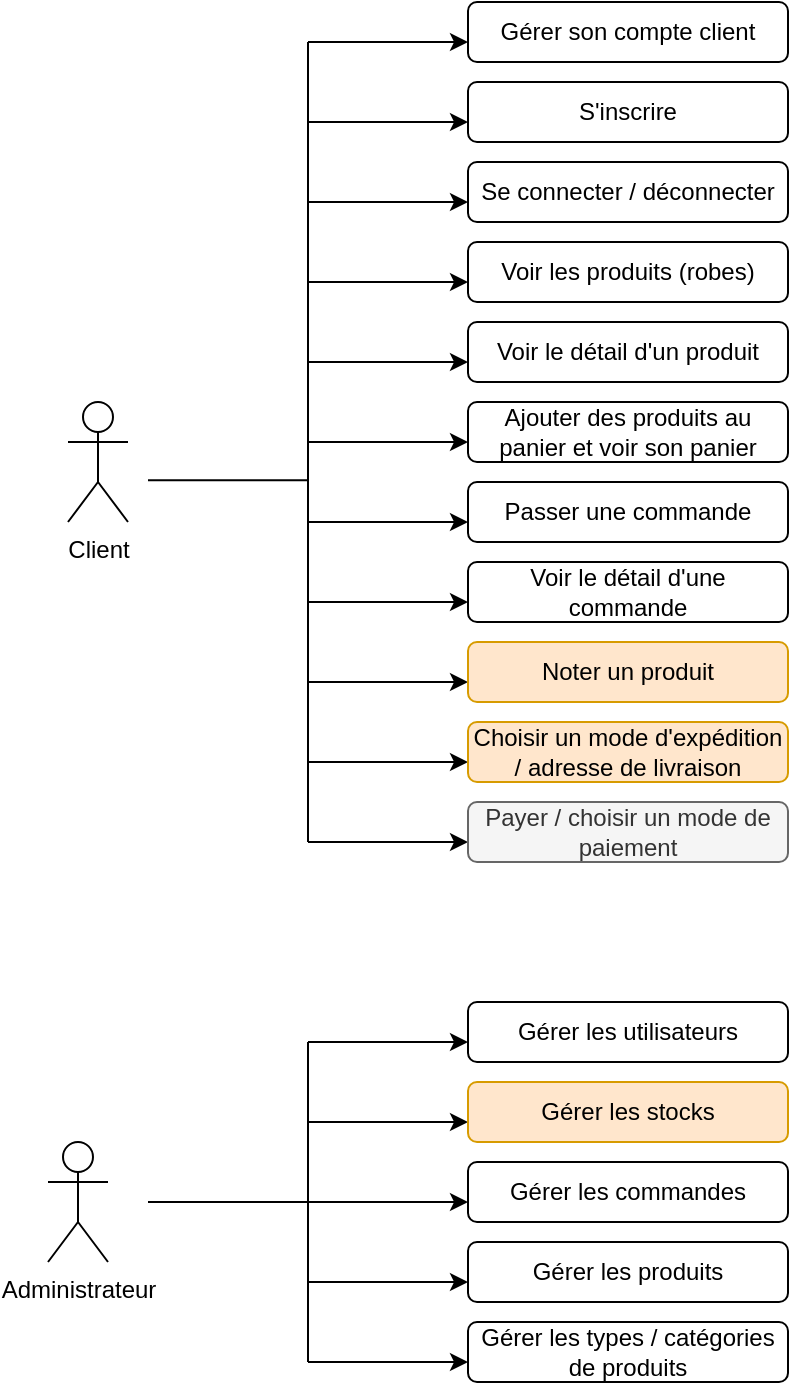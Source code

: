 <mxfile version="22.1.18" type="device">
  <diagram name="Page-1" id="YzqTZFOafvjBBG0pVXUg">
    <mxGraphModel dx="1050" dy="629" grid="1" gridSize="10" guides="1" tooltips="1" connect="1" arrows="1" fold="1" page="1" pageScale="1" pageWidth="827" pageHeight="1169" math="0" shadow="0">
      <root>
        <mxCell id="0" />
        <mxCell id="1" parent="0" />
        <mxCell id="2WT5YcPxAXWPwMGSk-_s-2" value="Client" style="shape=umlActor;verticalLabelPosition=bottom;verticalAlign=top;html=1;" vertex="1" parent="1">
          <mxGeometry x="160" y="240" width="30" height="60" as="geometry" />
        </mxCell>
        <mxCell id="2WT5YcPxAXWPwMGSk-_s-4" value="" style="endArrow=none;html=1;" edge="1" parent="1">
          <mxGeometry width="50" height="50" relative="1" as="geometry">
            <mxPoint x="200" y="279.17" as="sourcePoint" />
            <mxPoint x="280" y="279.17" as="targetPoint" />
          </mxGeometry>
        </mxCell>
        <mxCell id="2WT5YcPxAXWPwMGSk-_s-5" value="" style="endArrow=none;html=1;" edge="1" parent="1">
          <mxGeometry width="50" height="50" relative="1" as="geometry">
            <mxPoint x="280" y="460" as="sourcePoint" />
            <mxPoint x="280" y="60" as="targetPoint" />
          </mxGeometry>
        </mxCell>
        <mxCell id="2WT5YcPxAXWPwMGSk-_s-6" value="" style="endArrow=classic;html=1;" edge="1" parent="1">
          <mxGeometry width="50" height="50" relative="1" as="geometry">
            <mxPoint x="280" y="100" as="sourcePoint" />
            <mxPoint x="360" y="100" as="targetPoint" />
          </mxGeometry>
        </mxCell>
        <mxCell id="2WT5YcPxAXWPwMGSk-_s-9" value="" style="endArrow=classic;html=1;" edge="1" parent="1">
          <mxGeometry width="50" height="50" relative="1" as="geometry">
            <mxPoint x="280" y="140" as="sourcePoint" />
            <mxPoint x="360" y="140" as="targetPoint" />
          </mxGeometry>
        </mxCell>
        <mxCell id="2WT5YcPxAXWPwMGSk-_s-11" value="" style="endArrow=classic;html=1;" edge="1" parent="1">
          <mxGeometry width="50" height="50" relative="1" as="geometry">
            <mxPoint x="280" y="180" as="sourcePoint" />
            <mxPoint x="360" y="180" as="targetPoint" />
          </mxGeometry>
        </mxCell>
        <mxCell id="2WT5YcPxAXWPwMGSk-_s-13" value="" style="endArrow=classic;html=1;" edge="1" parent="1">
          <mxGeometry width="50" height="50" relative="1" as="geometry">
            <mxPoint x="280" y="220" as="sourcePoint" />
            <mxPoint x="360" y="220" as="targetPoint" />
          </mxGeometry>
        </mxCell>
        <mxCell id="2WT5YcPxAXWPwMGSk-_s-15" value="" style="endArrow=classic;html=1;" edge="1" parent="1">
          <mxGeometry width="50" height="50" relative="1" as="geometry">
            <mxPoint x="280" y="260" as="sourcePoint" />
            <mxPoint x="360" y="260" as="targetPoint" />
          </mxGeometry>
        </mxCell>
        <mxCell id="2WT5YcPxAXWPwMGSk-_s-29" value="S&#39;inscrire" style="rounded=1;whiteSpace=wrap;html=1;" vertex="1" parent="1">
          <mxGeometry x="360" y="80" width="160" height="30" as="geometry" />
        </mxCell>
        <mxCell id="2WT5YcPxAXWPwMGSk-_s-30" value="Se connecter / déconnecter" style="rounded=1;whiteSpace=wrap;html=1;" vertex="1" parent="1">
          <mxGeometry x="360" y="120" width="160" height="30" as="geometry" />
        </mxCell>
        <mxCell id="2WT5YcPxAXWPwMGSk-_s-31" value="Voir les produits (robes)" style="rounded=1;whiteSpace=wrap;html=1;" vertex="1" parent="1">
          <mxGeometry x="360" y="160" width="160" height="30" as="geometry" />
        </mxCell>
        <mxCell id="2WT5YcPxAXWPwMGSk-_s-32" value="Voir le détail d&#39;un produit" style="rounded=1;whiteSpace=wrap;html=1;" vertex="1" parent="1">
          <mxGeometry x="360" y="200" width="160" height="30" as="geometry" />
        </mxCell>
        <mxCell id="2WT5YcPxAXWPwMGSk-_s-33" value="Ajouter des produits au panier et voir son panier" style="rounded=1;whiteSpace=wrap;html=1;" vertex="1" parent="1">
          <mxGeometry x="360" y="240" width="160" height="30" as="geometry" />
        </mxCell>
        <mxCell id="2WT5YcPxAXWPwMGSk-_s-34" value="Passer une commande" style="rounded=1;whiteSpace=wrap;html=1;" vertex="1" parent="1">
          <mxGeometry x="360" y="280" width="160" height="30" as="geometry" />
        </mxCell>
        <mxCell id="2WT5YcPxAXWPwMGSk-_s-35" value="" style="endArrow=classic;html=1;" edge="1" parent="1">
          <mxGeometry width="50" height="50" relative="1" as="geometry">
            <mxPoint x="280" y="300" as="sourcePoint" />
            <mxPoint x="360" y="300" as="targetPoint" />
          </mxGeometry>
        </mxCell>
        <mxCell id="2WT5YcPxAXWPwMGSk-_s-36" value="" style="endArrow=classic;html=1;" edge="1" parent="1">
          <mxGeometry width="50" height="50" relative="1" as="geometry">
            <mxPoint x="280" y="340" as="sourcePoint" />
            <mxPoint x="360" y="340" as="targetPoint" />
          </mxGeometry>
        </mxCell>
        <mxCell id="2WT5YcPxAXWPwMGSk-_s-37" value="" style="endArrow=classic;html=1;" edge="1" parent="1">
          <mxGeometry width="50" height="50" relative="1" as="geometry">
            <mxPoint x="280" y="380" as="sourcePoint" />
            <mxPoint x="360" y="380" as="targetPoint" />
          </mxGeometry>
        </mxCell>
        <mxCell id="2WT5YcPxAXWPwMGSk-_s-38" value="Voir le détail d&#39;une commande" style="rounded=1;whiteSpace=wrap;html=1;" vertex="1" parent="1">
          <mxGeometry x="360" y="320" width="160" height="30" as="geometry" />
        </mxCell>
        <mxCell id="2WT5YcPxAXWPwMGSk-_s-39" value="Noter un produit" style="rounded=1;whiteSpace=wrap;html=1;fillColor=#ffe6cc;strokeColor=#d79b00;" vertex="1" parent="1">
          <mxGeometry x="360" y="360" width="160" height="30" as="geometry" />
        </mxCell>
        <mxCell id="2WT5YcPxAXWPwMGSk-_s-40" value="" style="endArrow=classic;html=1;" edge="1" parent="1">
          <mxGeometry width="50" height="50" relative="1" as="geometry">
            <mxPoint x="280" y="420" as="sourcePoint" />
            <mxPoint x="360" y="420" as="targetPoint" />
          </mxGeometry>
        </mxCell>
        <mxCell id="2WT5YcPxAXWPwMGSk-_s-41" value="" style="endArrow=classic;html=1;" edge="1" parent="1">
          <mxGeometry width="50" height="50" relative="1" as="geometry">
            <mxPoint x="280" y="460" as="sourcePoint" />
            <mxPoint x="360" y="460" as="targetPoint" />
          </mxGeometry>
        </mxCell>
        <mxCell id="2WT5YcPxAXWPwMGSk-_s-42" value="Choisir un mode d&#39;expédition / adresse de livraison" style="rounded=1;whiteSpace=wrap;html=1;fillColor=#ffe6cc;strokeColor=#d79b00;" vertex="1" parent="1">
          <mxGeometry x="360" y="400" width="160" height="30" as="geometry" />
        </mxCell>
        <mxCell id="2WT5YcPxAXWPwMGSk-_s-43" value="Payer / choisir un mode de paiement" style="rounded=1;whiteSpace=wrap;html=1;fillColor=#f5f5f5;fontColor=#333333;strokeColor=#666666;" vertex="1" parent="1">
          <mxGeometry x="360" y="440" width="160" height="30" as="geometry" />
        </mxCell>
        <mxCell id="2WT5YcPxAXWPwMGSk-_s-48" value="Gérer son compte client" style="rounded=1;whiteSpace=wrap;html=1;" vertex="1" parent="1">
          <mxGeometry x="360" y="40" width="160" height="30" as="geometry" />
        </mxCell>
        <mxCell id="2WT5YcPxAXWPwMGSk-_s-49" value="" style="endArrow=classic;html=1;" edge="1" parent="1">
          <mxGeometry width="50" height="50" relative="1" as="geometry">
            <mxPoint x="280" y="60" as="sourcePoint" />
            <mxPoint x="360" y="60" as="targetPoint" />
          </mxGeometry>
        </mxCell>
        <mxCell id="2WT5YcPxAXWPwMGSk-_s-50" value="Administrateur" style="shape=umlActor;verticalLabelPosition=bottom;verticalAlign=top;html=1;" vertex="1" parent="1">
          <mxGeometry x="150" y="610" width="30" height="60" as="geometry" />
        </mxCell>
        <mxCell id="2WT5YcPxAXWPwMGSk-_s-55" value="Gérer les utilisateurs" style="rounded=1;whiteSpace=wrap;html=1;" vertex="1" parent="1">
          <mxGeometry x="360" y="540" width="160" height="30" as="geometry" />
        </mxCell>
        <mxCell id="2WT5YcPxAXWPwMGSk-_s-57" value="" style="endArrow=none;html=1;" edge="1" parent="1">
          <mxGeometry width="50" height="50" relative="1" as="geometry">
            <mxPoint x="200" y="640" as="sourcePoint" />
            <mxPoint x="280" y="640" as="targetPoint" />
          </mxGeometry>
        </mxCell>
        <mxCell id="2WT5YcPxAXWPwMGSk-_s-58" value="" style="endArrow=none;html=1;" edge="1" parent="1">
          <mxGeometry width="50" height="50" relative="1" as="geometry">
            <mxPoint x="280" y="720" as="sourcePoint" />
            <mxPoint x="280" y="560" as="targetPoint" />
          </mxGeometry>
        </mxCell>
        <mxCell id="2WT5YcPxAXWPwMGSk-_s-59" value="" style="endArrow=classic;html=1;" edge="1" parent="1">
          <mxGeometry width="50" height="50" relative="1" as="geometry">
            <mxPoint x="280" y="560" as="sourcePoint" />
            <mxPoint x="360" y="560" as="targetPoint" />
          </mxGeometry>
        </mxCell>
        <mxCell id="2WT5YcPxAXWPwMGSk-_s-60" value="" style="endArrow=classic;html=1;" edge="1" parent="1">
          <mxGeometry width="50" height="50" relative="1" as="geometry">
            <mxPoint x="280" y="600" as="sourcePoint" />
            <mxPoint x="360" y="600" as="targetPoint" />
          </mxGeometry>
        </mxCell>
        <mxCell id="2WT5YcPxAXWPwMGSk-_s-61" value="" style="endArrow=classic;html=1;" edge="1" parent="1">
          <mxGeometry width="50" height="50" relative="1" as="geometry">
            <mxPoint x="280" y="640" as="sourcePoint" />
            <mxPoint x="360" y="640" as="targetPoint" />
          </mxGeometry>
        </mxCell>
        <mxCell id="2WT5YcPxAXWPwMGSk-_s-62" value="" style="endArrow=classic;html=1;" edge="1" parent="1">
          <mxGeometry width="50" height="50" relative="1" as="geometry">
            <mxPoint x="280" y="680" as="sourcePoint" />
            <mxPoint x="360" y="680" as="targetPoint" />
          </mxGeometry>
        </mxCell>
        <mxCell id="2WT5YcPxAXWPwMGSk-_s-63" value="" style="endArrow=classic;html=1;" edge="1" parent="1">
          <mxGeometry width="50" height="50" relative="1" as="geometry">
            <mxPoint x="280" y="720" as="sourcePoint" />
            <mxPoint x="360" y="720" as="targetPoint" />
          </mxGeometry>
        </mxCell>
        <mxCell id="2WT5YcPxAXWPwMGSk-_s-65" value="Gérer les stocks" style="rounded=1;whiteSpace=wrap;html=1;fillColor=#ffe6cc;strokeColor=#d79b00;" vertex="1" parent="1">
          <mxGeometry x="360" y="580" width="160" height="30" as="geometry" />
        </mxCell>
        <mxCell id="2WT5YcPxAXWPwMGSk-_s-66" value="Gérer les commandes" style="rounded=1;whiteSpace=wrap;html=1;" vertex="1" parent="1">
          <mxGeometry x="360" y="620" width="160" height="30" as="geometry" />
        </mxCell>
        <mxCell id="2WT5YcPxAXWPwMGSk-_s-67" value="Gérer les produits" style="rounded=1;whiteSpace=wrap;html=1;" vertex="1" parent="1">
          <mxGeometry x="360" y="660" width="160" height="30" as="geometry" />
        </mxCell>
        <mxCell id="2WT5YcPxAXWPwMGSk-_s-68" value="Gérer les types / catégories de produits" style="rounded=1;whiteSpace=wrap;html=1;" vertex="1" parent="1">
          <mxGeometry x="360" y="700" width="160" height="30" as="geometry" />
        </mxCell>
      </root>
    </mxGraphModel>
  </diagram>
</mxfile>
